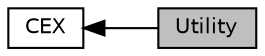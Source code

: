 digraph "Utility"
{
  edge [fontname="Helvetica",fontsize="10",labelfontname="Helvetica",labelfontsize="10"];
  node [fontname="Helvetica",fontsize="10",shape=box];
  rankdir=LR;
  Node2 [label="CEX",height=0.2,width=0.4,color="black", fillcolor="white", style="filled",URL="$group___c_e_x.html",tooltip="Root Namespace."];
  Node1 [label="Utility",height=0.2,width=0.4,color="black", fillcolor="grey75", style="filled", fontcolor="black",tooltip="Library Utilities Classes."];
  Node2->Node1 [shape=plaintext, dir="back", style="solid"];
}
